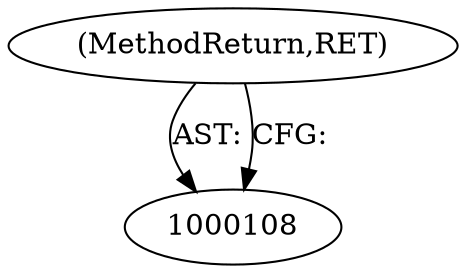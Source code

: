 digraph "0_Android_04839626ed859623901ebd3a5fd483982186b59d_163" {
"1000110" [label="(MethodReturn,RET)"];
"1000110" -> "1000108"  [label="AST: "];
"1000110" -> "1000108"  [label="CFG: "];
}

